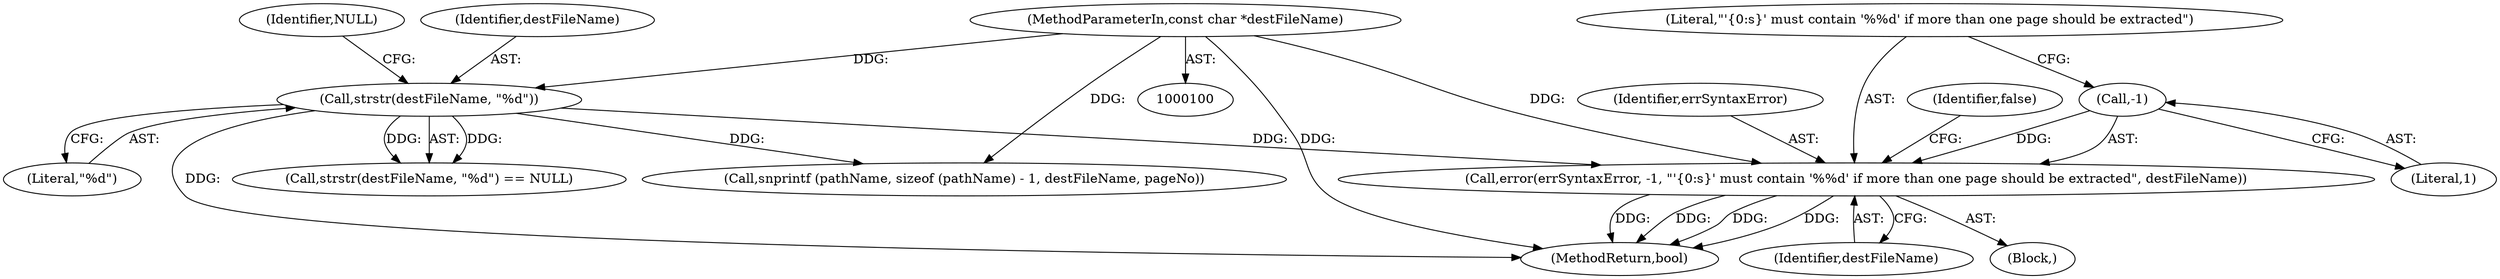 digraph "1_poppler_61f79b8447c3ac8ab5a26e79e0c28053ffdccf75@del" {
"1000171" [label="(Call,error(errSyntaxError, -1, \"'{0:s}' must contain '%%d' if more than one page should be extracted\", destFileName))"];
"1000173" [label="(Call,-1)"];
"1000166" [label="(Call,strstr(destFileName, \"%d\"))"];
"1000102" [label="(MethodParameterIn,const char *destFileName)"];
"1000168" [label="(Literal,\"%d\")"];
"1000166" [label="(Call,strstr(destFileName, \"%d\"))"];
"1000173" [label="(Call,-1)"];
"1000240" [label="(MethodReturn,bool)"];
"1000167" [label="(Identifier,destFileName)"];
"1000172" [label="(Identifier,errSyntaxError)"];
"1000190" [label="(Call,snprintf (pathName, sizeof (pathName) - 1, destFileName, pageNo))"];
"1000102" [label="(MethodParameterIn,const char *destFileName)"];
"1000176" [label="(Identifier,destFileName)"];
"1000169" [label="(Identifier,NULL)"];
"1000175" [label="(Literal,\"'{0:s}' must contain '%%d' if more than one page should be extracted\")"];
"1000174" [label="(Literal,1)"];
"1000165" [label="(Call,strstr(destFileName, \"%d\") == NULL)"];
"1000178" [label="(Identifier,false)"];
"1000171" [label="(Call,error(errSyntaxError, -1, \"'{0:s}' must contain '%%d' if more than one page should be extracted\", destFileName))"];
"1000170" [label="(Block,)"];
"1000171" -> "1000170"  [label="AST: "];
"1000171" -> "1000176"  [label="CFG: "];
"1000172" -> "1000171"  [label="AST: "];
"1000173" -> "1000171"  [label="AST: "];
"1000175" -> "1000171"  [label="AST: "];
"1000176" -> "1000171"  [label="AST: "];
"1000178" -> "1000171"  [label="CFG: "];
"1000171" -> "1000240"  [label="DDG: "];
"1000171" -> "1000240"  [label="DDG: "];
"1000171" -> "1000240"  [label="DDG: "];
"1000171" -> "1000240"  [label="DDG: "];
"1000173" -> "1000171"  [label="DDG: "];
"1000166" -> "1000171"  [label="DDG: "];
"1000102" -> "1000171"  [label="DDG: "];
"1000173" -> "1000174"  [label="CFG: "];
"1000174" -> "1000173"  [label="AST: "];
"1000175" -> "1000173"  [label="CFG: "];
"1000166" -> "1000165"  [label="AST: "];
"1000166" -> "1000168"  [label="CFG: "];
"1000167" -> "1000166"  [label="AST: "];
"1000168" -> "1000166"  [label="AST: "];
"1000169" -> "1000166"  [label="CFG: "];
"1000166" -> "1000240"  [label="DDG: "];
"1000166" -> "1000165"  [label="DDG: "];
"1000166" -> "1000165"  [label="DDG: "];
"1000102" -> "1000166"  [label="DDG: "];
"1000166" -> "1000190"  [label="DDG: "];
"1000102" -> "1000100"  [label="AST: "];
"1000102" -> "1000240"  [label="DDG: "];
"1000102" -> "1000190"  [label="DDG: "];
}

